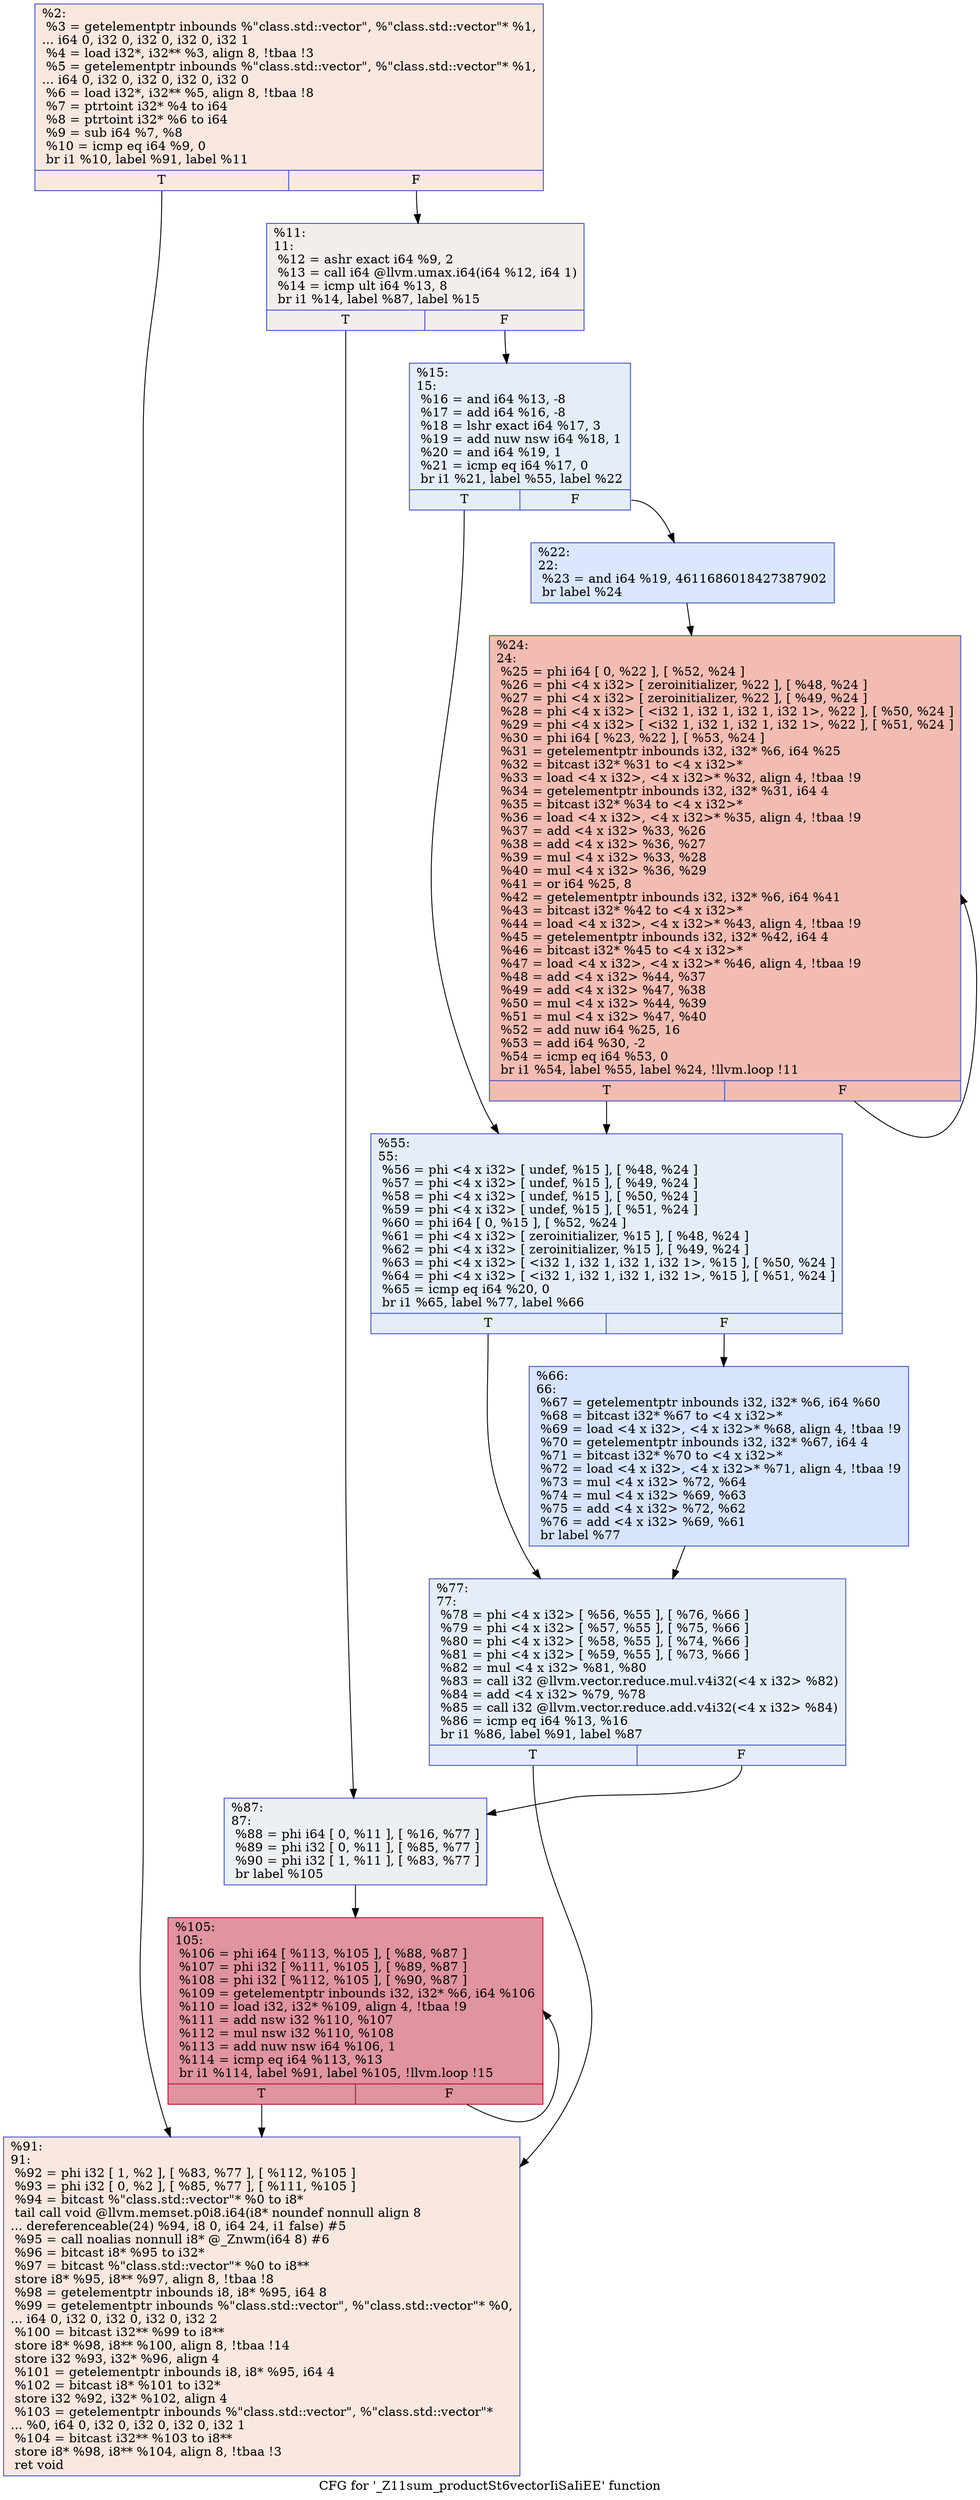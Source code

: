 digraph "CFG for '_Z11sum_productSt6vectorIiSaIiEE' function" {
	label="CFG for '_Z11sum_productSt6vectorIiSaIiEE' function";

	Node0x562a874dede0 [shape=record,color="#3d50c3ff", style=filled, fillcolor="#f1ccb870",label="{%2:\l  %3 = getelementptr inbounds %\"class.std::vector\", %\"class.std::vector\"* %1,\l... i64 0, i32 0, i32 0, i32 0, i32 1\l  %4 = load i32*, i32** %3, align 8, !tbaa !3\l  %5 = getelementptr inbounds %\"class.std::vector\", %\"class.std::vector\"* %1,\l... i64 0, i32 0, i32 0, i32 0, i32 0\l  %6 = load i32*, i32** %5, align 8, !tbaa !8\l  %7 = ptrtoint i32* %4 to i64\l  %8 = ptrtoint i32* %6 to i64\l  %9 = sub i64 %7, %8\l  %10 = icmp eq i64 %9, 0\l  br i1 %10, label %91, label %11\l|{<s0>T|<s1>F}}"];
	Node0x562a874dede0:s0 -> Node0x562a874e0170;
	Node0x562a874dede0:s1 -> Node0x562a874e0720;
	Node0x562a874e0720 [shape=record,color="#3d50c3ff", style=filled, fillcolor="#e3d9d370",label="{%11:\l11:                                               \l  %12 = ashr exact i64 %9, 2\l  %13 = call i64 @llvm.umax.i64(i64 %12, i64 1)\l  %14 = icmp ult i64 %13, 8\l  br i1 %14, label %87, label %15\l|{<s0>T|<s1>F}}"];
	Node0x562a874e0720:s0 -> Node0x562a874e0c50;
	Node0x562a874e0720:s1 -> Node0x562a874e0ca0;
	Node0x562a874e0ca0 [shape=record,color="#3d50c3ff", style=filled, fillcolor="#c5d6f270",label="{%15:\l15:                                               \l  %16 = and i64 %13, -8\l  %17 = add i64 %16, -8\l  %18 = lshr exact i64 %17, 3\l  %19 = add nuw nsw i64 %18, 1\l  %20 = and i64 %19, 1\l  %21 = icmp eq i64 %17, 0\l  br i1 %21, label %55, label %22\l|{<s0>T|<s1>F}}"];
	Node0x562a874e0ca0:s0 -> Node0x562a874e1110;
	Node0x562a874e0ca0:s1 -> Node0x562a874e1160;
	Node0x562a874e1160 [shape=record,color="#3d50c3ff", style=filled, fillcolor="#aec9fc70",label="{%22:\l22:                                               \l  %23 = and i64 %19, 4611686018427387902\l  br label %24\l}"];
	Node0x562a874e1160 -> Node0x562a874e1360;
	Node0x562a874e1360 [shape=record,color="#3d50c3ff", style=filled, fillcolor="#e1675170",label="{%24:\l24:                                               \l  %25 = phi i64 [ 0, %22 ], [ %52, %24 ]\l  %26 = phi \<4 x i32\> [ zeroinitializer, %22 ], [ %48, %24 ]\l  %27 = phi \<4 x i32\> [ zeroinitializer, %22 ], [ %49, %24 ]\l  %28 = phi \<4 x i32\> [ \<i32 1, i32 1, i32 1, i32 1\>, %22 ], [ %50, %24 ]\l  %29 = phi \<4 x i32\> [ \<i32 1, i32 1, i32 1, i32 1\>, %22 ], [ %51, %24 ]\l  %30 = phi i64 [ %23, %22 ], [ %53, %24 ]\l  %31 = getelementptr inbounds i32, i32* %6, i64 %25\l  %32 = bitcast i32* %31 to \<4 x i32\>*\l  %33 = load \<4 x i32\>, \<4 x i32\>* %32, align 4, !tbaa !9\l  %34 = getelementptr inbounds i32, i32* %31, i64 4\l  %35 = bitcast i32* %34 to \<4 x i32\>*\l  %36 = load \<4 x i32\>, \<4 x i32\>* %35, align 4, !tbaa !9\l  %37 = add \<4 x i32\> %33, %26\l  %38 = add \<4 x i32\> %36, %27\l  %39 = mul \<4 x i32\> %33, %28\l  %40 = mul \<4 x i32\> %36, %29\l  %41 = or i64 %25, 8\l  %42 = getelementptr inbounds i32, i32* %6, i64 %41\l  %43 = bitcast i32* %42 to \<4 x i32\>*\l  %44 = load \<4 x i32\>, \<4 x i32\>* %43, align 4, !tbaa !9\l  %45 = getelementptr inbounds i32, i32* %42, i64 4\l  %46 = bitcast i32* %45 to \<4 x i32\>*\l  %47 = load \<4 x i32\>, \<4 x i32\>* %46, align 4, !tbaa !9\l  %48 = add \<4 x i32\> %44, %37\l  %49 = add \<4 x i32\> %47, %38\l  %50 = mul \<4 x i32\> %44, %39\l  %51 = mul \<4 x i32\> %47, %40\l  %52 = add nuw i64 %25, 16\l  %53 = add i64 %30, -2\l  %54 = icmp eq i64 %53, 0\l  br i1 %54, label %55, label %24, !llvm.loop !11\l|{<s0>T|<s1>F}}"];
	Node0x562a874e1360:s0 -> Node0x562a874e1110;
	Node0x562a874e1360:s1 -> Node0x562a874e1360;
	Node0x562a874e1110 [shape=record,color="#3d50c3ff", style=filled, fillcolor="#c5d6f270",label="{%55:\l55:                                               \l  %56 = phi \<4 x i32\> [ undef, %15 ], [ %48, %24 ]\l  %57 = phi \<4 x i32\> [ undef, %15 ], [ %49, %24 ]\l  %58 = phi \<4 x i32\> [ undef, %15 ], [ %50, %24 ]\l  %59 = phi \<4 x i32\> [ undef, %15 ], [ %51, %24 ]\l  %60 = phi i64 [ 0, %15 ], [ %52, %24 ]\l  %61 = phi \<4 x i32\> [ zeroinitializer, %15 ], [ %48, %24 ]\l  %62 = phi \<4 x i32\> [ zeroinitializer, %15 ], [ %49, %24 ]\l  %63 = phi \<4 x i32\> [ \<i32 1, i32 1, i32 1, i32 1\>, %15 ], [ %50, %24 ]\l  %64 = phi \<4 x i32\> [ \<i32 1, i32 1, i32 1, i32 1\>, %15 ], [ %51, %24 ]\l  %65 = icmp eq i64 %20, 0\l  br i1 %65, label %77, label %66\l|{<s0>T|<s1>F}}"];
	Node0x562a874e1110:s0 -> Node0x562a874e4c70;
	Node0x562a874e1110:s1 -> Node0x562a874e4cc0;
	Node0x562a874e4cc0 [shape=record,color="#3d50c3ff", style=filled, fillcolor="#a5c3fe70",label="{%66:\l66:                                               \l  %67 = getelementptr inbounds i32, i32* %6, i64 %60\l  %68 = bitcast i32* %67 to \<4 x i32\>*\l  %69 = load \<4 x i32\>, \<4 x i32\>* %68, align 4, !tbaa !9\l  %70 = getelementptr inbounds i32, i32* %67, i64 4\l  %71 = bitcast i32* %70 to \<4 x i32\>*\l  %72 = load \<4 x i32\>, \<4 x i32\>* %71, align 4, !tbaa !9\l  %73 = mul \<4 x i32\> %72, %64\l  %74 = mul \<4 x i32\> %69, %63\l  %75 = add \<4 x i32\> %72, %62\l  %76 = add \<4 x i32\> %69, %61\l  br label %77\l}"];
	Node0x562a874e4cc0 -> Node0x562a874e4c70;
	Node0x562a874e4c70 [shape=record,color="#3d50c3ff", style=filled, fillcolor="#c5d6f270",label="{%77:\l77:                                               \l  %78 = phi \<4 x i32\> [ %56, %55 ], [ %76, %66 ]\l  %79 = phi \<4 x i32\> [ %57, %55 ], [ %75, %66 ]\l  %80 = phi \<4 x i32\> [ %58, %55 ], [ %74, %66 ]\l  %81 = phi \<4 x i32\> [ %59, %55 ], [ %73, %66 ]\l  %82 = mul \<4 x i32\> %81, %80\l  %83 = call i32 @llvm.vector.reduce.mul.v4i32(\<4 x i32\> %82)\l  %84 = add \<4 x i32\> %79, %78\l  %85 = call i32 @llvm.vector.reduce.add.v4i32(\<4 x i32\> %84)\l  %86 = icmp eq i64 %13, %16\l  br i1 %86, label %91, label %87\l|{<s0>T|<s1>F}}"];
	Node0x562a874e4c70:s0 -> Node0x562a874e0170;
	Node0x562a874e4c70:s1 -> Node0x562a874e0c50;
	Node0x562a874e0c50 [shape=record,color="#3d50c3ff", style=filled, fillcolor="#d6dce470",label="{%87:\l87:                                               \l  %88 = phi i64 [ 0, %11 ], [ %16, %77 ]\l  %89 = phi i32 [ 0, %11 ], [ %85, %77 ]\l  %90 = phi i32 [ 1, %11 ], [ %83, %77 ]\l  br label %105\l}"];
	Node0x562a874e0c50 -> Node0x562a874e5eb0;
	Node0x562a874e0170 [shape=record,color="#3d50c3ff", style=filled, fillcolor="#f1ccb870",label="{%91:\l91:                                               \l  %92 = phi i32 [ 1, %2 ], [ %83, %77 ], [ %112, %105 ]\l  %93 = phi i32 [ 0, %2 ], [ %85, %77 ], [ %111, %105 ]\l  %94 = bitcast %\"class.std::vector\"* %0 to i8*\l  tail call void @llvm.memset.p0i8.i64(i8* noundef nonnull align 8\l... dereferenceable(24) %94, i8 0, i64 24, i1 false) #5\l  %95 = call noalias nonnull i8* @_Znwm(i64 8) #6\l  %96 = bitcast i8* %95 to i32*\l  %97 = bitcast %\"class.std::vector\"* %0 to i8**\l  store i8* %95, i8** %97, align 8, !tbaa !8\l  %98 = getelementptr inbounds i8, i8* %95, i64 8\l  %99 = getelementptr inbounds %\"class.std::vector\", %\"class.std::vector\"* %0,\l... i64 0, i32 0, i32 0, i32 0, i32 2\l  %100 = bitcast i32** %99 to i8**\l  store i8* %98, i8** %100, align 8, !tbaa !14\l  store i32 %93, i32* %96, align 4\l  %101 = getelementptr inbounds i8, i8* %95, i64 4\l  %102 = bitcast i8* %101 to i32*\l  store i32 %92, i32* %102, align 4\l  %103 = getelementptr inbounds %\"class.std::vector\", %\"class.std::vector\"*\l... %0, i64 0, i32 0, i32 0, i32 0, i32 1\l  %104 = bitcast i32** %103 to i8**\l  store i8* %98, i8** %104, align 8, !tbaa !3\l  ret void\l}"];
	Node0x562a874e5eb0 [shape=record,color="#b70d28ff", style=filled, fillcolor="#b70d2870",label="{%105:\l105:                                              \l  %106 = phi i64 [ %113, %105 ], [ %88, %87 ]\l  %107 = phi i32 [ %111, %105 ], [ %89, %87 ]\l  %108 = phi i32 [ %112, %105 ], [ %90, %87 ]\l  %109 = getelementptr inbounds i32, i32* %6, i64 %106\l  %110 = load i32, i32* %109, align 4, !tbaa !9\l  %111 = add nsw i32 %110, %107\l  %112 = mul nsw i32 %110, %108\l  %113 = add nuw nsw i64 %106, 1\l  %114 = icmp eq i64 %113, %13\l  br i1 %114, label %91, label %105, !llvm.loop !15\l|{<s0>T|<s1>F}}"];
	Node0x562a874e5eb0:s0 -> Node0x562a874e0170;
	Node0x562a874e5eb0:s1 -> Node0x562a874e5eb0;
}
